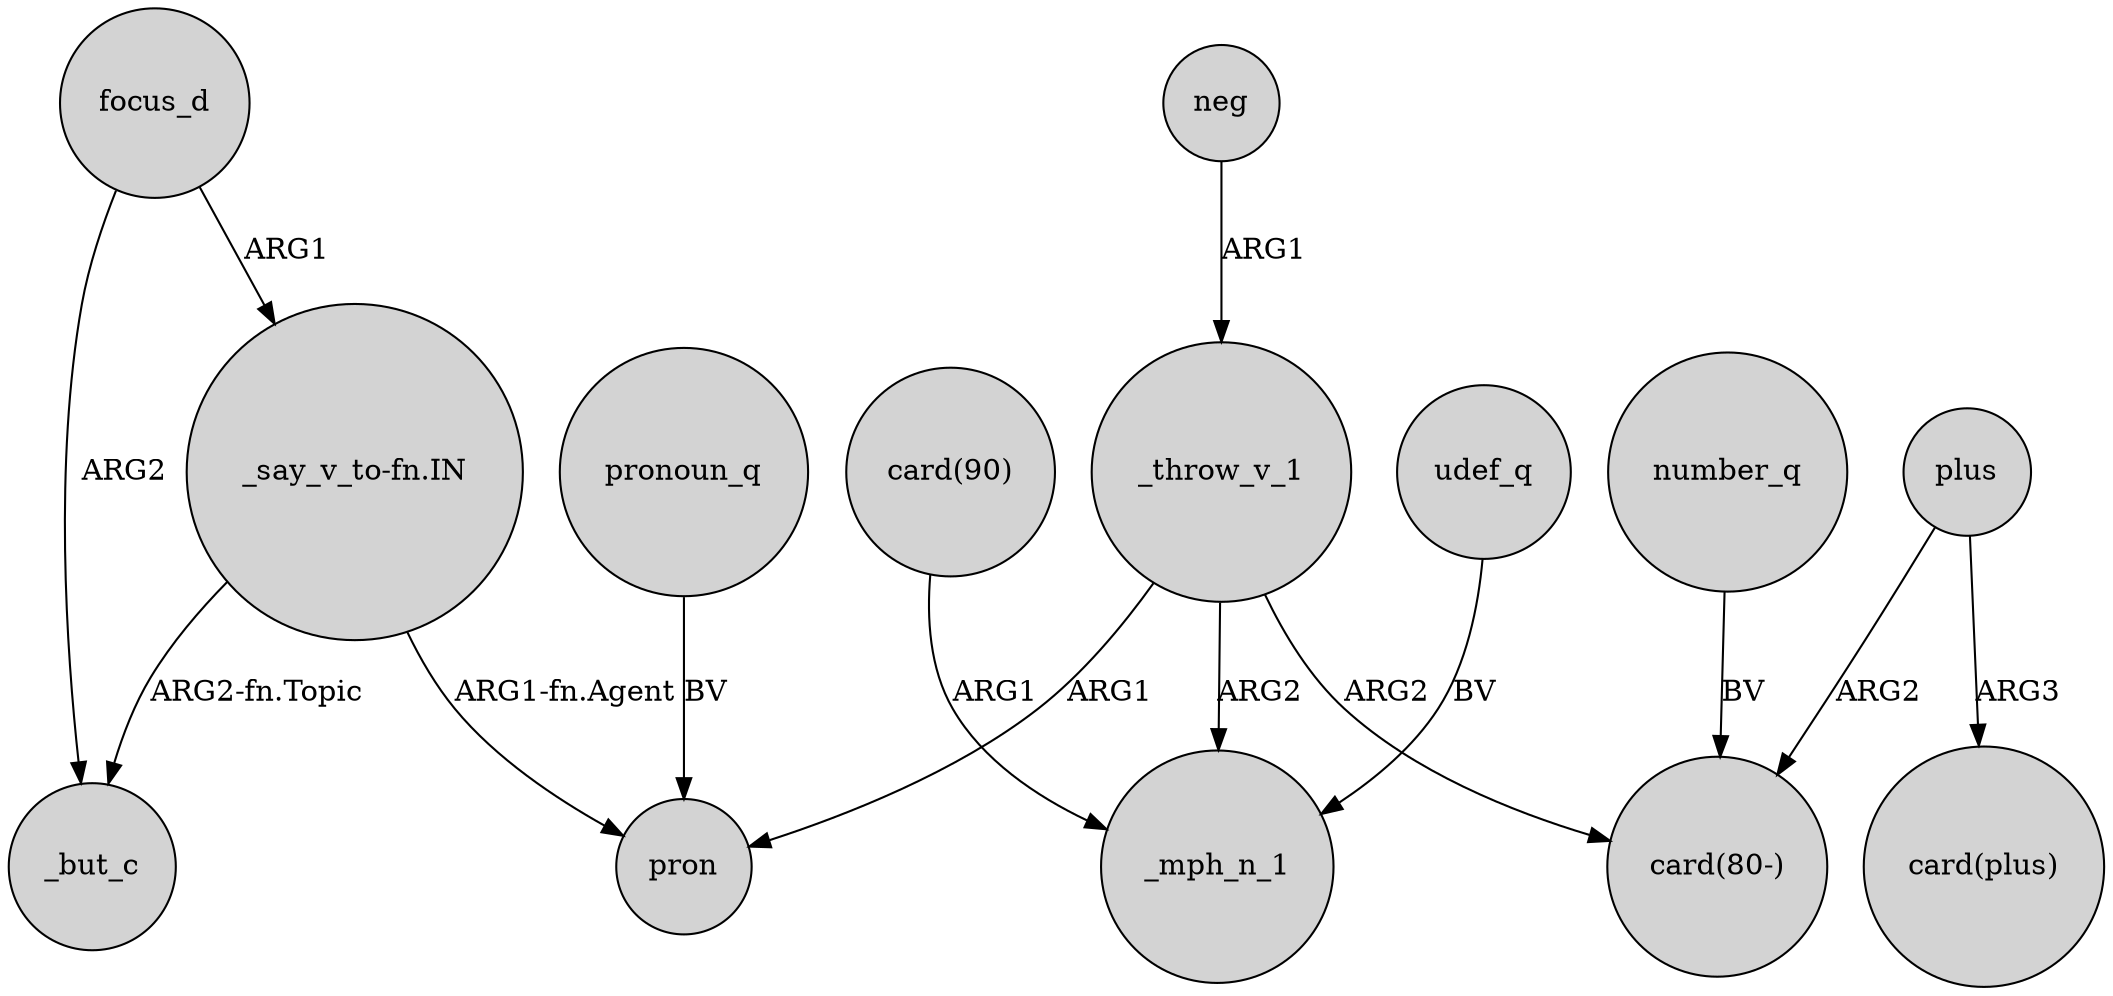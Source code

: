 digraph {
	node [shape=circle style=filled]
	"_say_v_to-fn.IN" -> _but_c [label="ARG2-fn.Topic"]
	neg -> _throw_v_1 [label=ARG1]
	udef_q -> _mph_n_1 [label=BV]
	number_q -> "card(80-)" [label=BV]
	_throw_v_1 -> _mph_n_1 [label=ARG2]
	_throw_v_1 -> pron [label=ARG1]
	_throw_v_1 -> "card(80-)" [label=ARG2]
	focus_d -> _but_c [label=ARG2]
	plus -> "card(plus)" [label=ARG3]
	plus -> "card(80-)" [label=ARG2]
	focus_d -> "_say_v_to-fn.IN" [label=ARG1]
	"card(90)" -> _mph_n_1 [label=ARG1]
	"_say_v_to-fn.IN" -> pron [label="ARG1-fn.Agent"]
	pronoun_q -> pron [label=BV]
}
